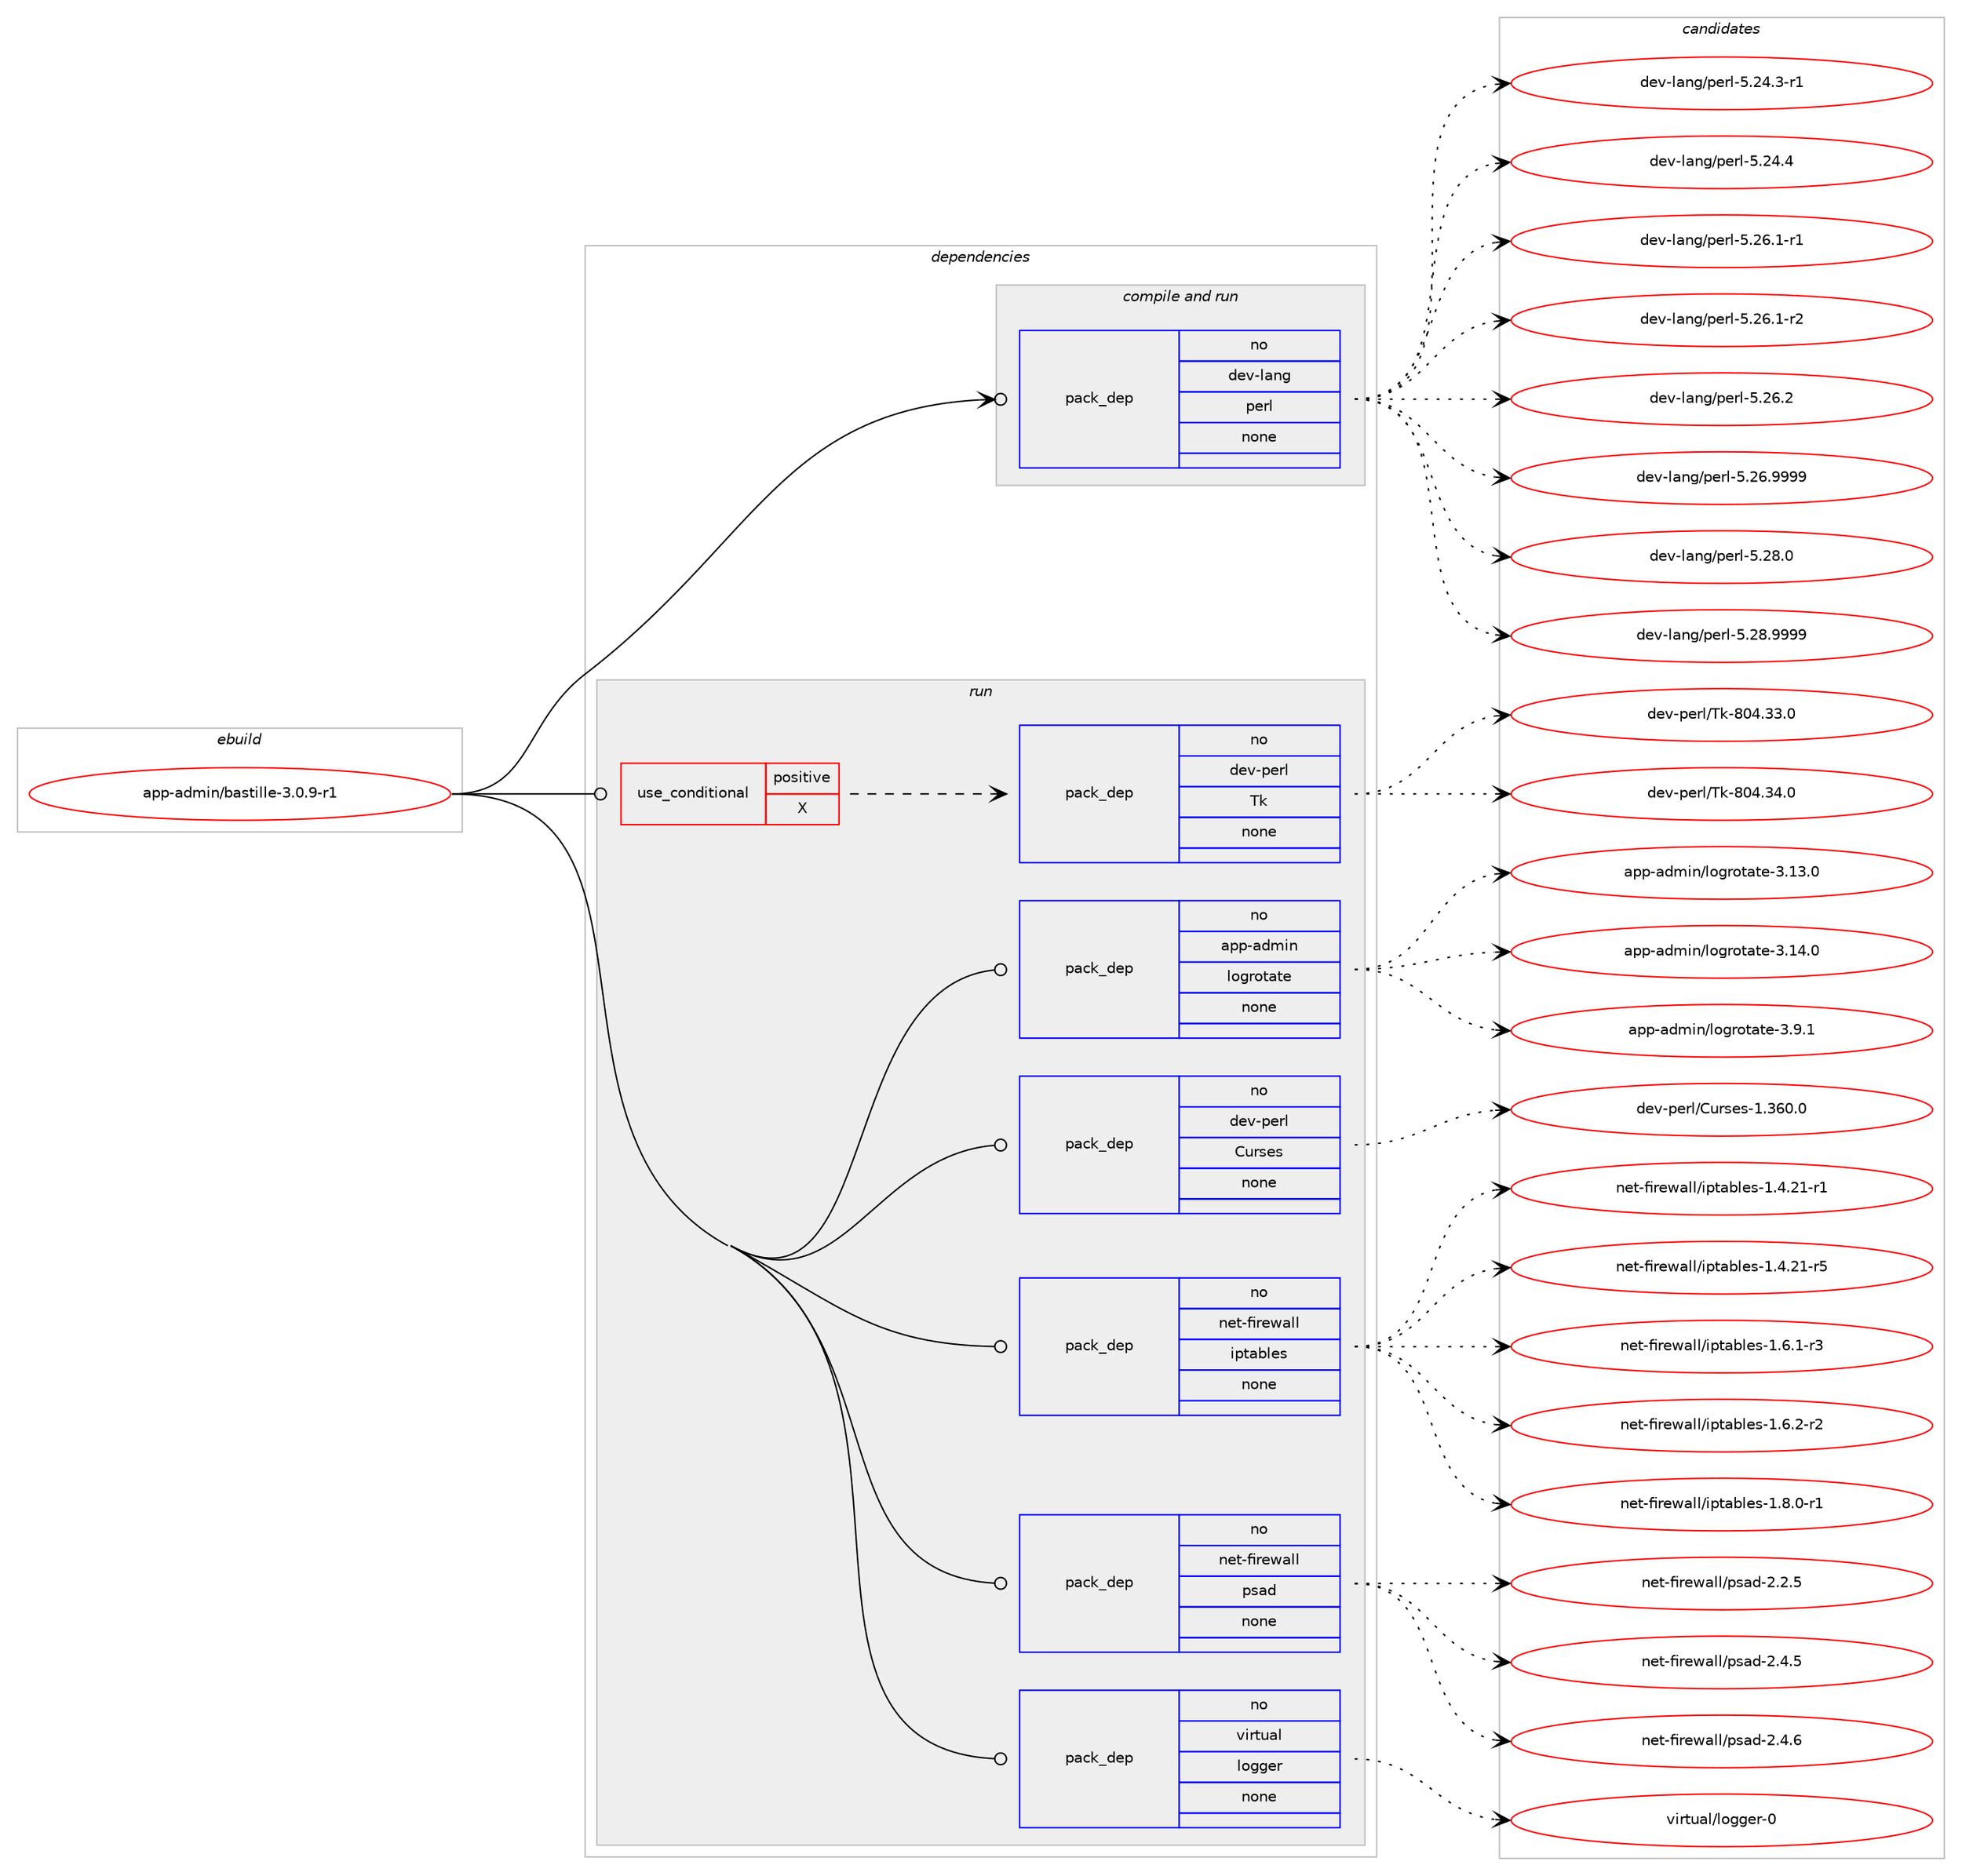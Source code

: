 digraph prolog {

# *************
# Graph options
# *************

newrank=true;
concentrate=true;
compound=true;
graph [rankdir=LR,fontname=Helvetica,fontsize=10,ranksep=1.5];#, ranksep=2.5, nodesep=0.2];
edge  [arrowhead=vee];
node  [fontname=Helvetica,fontsize=10];

# **********
# The ebuild
# **********

subgraph cluster_leftcol {
color=gray;
rank=same;
label=<<i>ebuild</i>>;
id [label="app-admin/bastille-3.0.9-r1", color=red, width=4, href="../app-admin/bastille-3.0.9-r1.svg"];
}

# ****************
# The dependencies
# ****************

subgraph cluster_midcol {
color=gray;
label=<<i>dependencies</i>>;
subgraph cluster_compile {
fillcolor="#eeeeee";
style=filled;
label=<<i>compile</i>>;
}
subgraph cluster_compileandrun {
fillcolor="#eeeeee";
style=filled;
label=<<i>compile and run</i>>;
subgraph pack312 {
dependency372 [label=<<TABLE BORDER="0" CELLBORDER="1" CELLSPACING="0" CELLPADDING="4" WIDTH="220"><TR><TD ROWSPAN="6" CELLPADDING="30">pack_dep</TD></TR><TR><TD WIDTH="110">no</TD></TR><TR><TD>dev-lang</TD></TR><TR><TD>perl</TD></TR><TR><TD>none</TD></TR><TR><TD></TD></TR></TABLE>>, shape=none, color=blue];
}
id:e -> dependency372:w [weight=20,style="solid",arrowhead="odotvee"];
}
subgraph cluster_run {
fillcolor="#eeeeee";
style=filled;
label=<<i>run</i>>;
subgraph cond55 {
dependency373 [label=<<TABLE BORDER="0" CELLBORDER="1" CELLSPACING="0" CELLPADDING="4"><TR><TD ROWSPAN="3" CELLPADDING="10">use_conditional</TD></TR><TR><TD>positive</TD></TR><TR><TD>X</TD></TR></TABLE>>, shape=none, color=red];
subgraph pack313 {
dependency374 [label=<<TABLE BORDER="0" CELLBORDER="1" CELLSPACING="0" CELLPADDING="4" WIDTH="220"><TR><TD ROWSPAN="6" CELLPADDING="30">pack_dep</TD></TR><TR><TD WIDTH="110">no</TD></TR><TR><TD>dev-perl</TD></TR><TR><TD>Tk</TD></TR><TR><TD>none</TD></TR><TR><TD></TD></TR></TABLE>>, shape=none, color=blue];
}
dependency373:e -> dependency374:w [weight=20,style="dashed",arrowhead="vee"];
}
id:e -> dependency373:w [weight=20,style="solid",arrowhead="odot"];
subgraph pack314 {
dependency375 [label=<<TABLE BORDER="0" CELLBORDER="1" CELLSPACING="0" CELLPADDING="4" WIDTH="220"><TR><TD ROWSPAN="6" CELLPADDING="30">pack_dep</TD></TR><TR><TD WIDTH="110">no</TD></TR><TR><TD>app-admin</TD></TR><TR><TD>logrotate</TD></TR><TR><TD>none</TD></TR><TR><TD></TD></TR></TABLE>>, shape=none, color=blue];
}
id:e -> dependency375:w [weight=20,style="solid",arrowhead="odot"];
subgraph pack315 {
dependency376 [label=<<TABLE BORDER="0" CELLBORDER="1" CELLSPACING="0" CELLPADDING="4" WIDTH="220"><TR><TD ROWSPAN="6" CELLPADDING="30">pack_dep</TD></TR><TR><TD WIDTH="110">no</TD></TR><TR><TD>dev-perl</TD></TR><TR><TD>Curses</TD></TR><TR><TD>none</TD></TR><TR><TD></TD></TR></TABLE>>, shape=none, color=blue];
}
id:e -> dependency376:w [weight=20,style="solid",arrowhead="odot"];
subgraph pack316 {
dependency377 [label=<<TABLE BORDER="0" CELLBORDER="1" CELLSPACING="0" CELLPADDING="4" WIDTH="220"><TR><TD ROWSPAN="6" CELLPADDING="30">pack_dep</TD></TR><TR><TD WIDTH="110">no</TD></TR><TR><TD>net-firewall</TD></TR><TR><TD>iptables</TD></TR><TR><TD>none</TD></TR><TR><TD></TD></TR></TABLE>>, shape=none, color=blue];
}
id:e -> dependency377:w [weight=20,style="solid",arrowhead="odot"];
subgraph pack317 {
dependency378 [label=<<TABLE BORDER="0" CELLBORDER="1" CELLSPACING="0" CELLPADDING="4" WIDTH="220"><TR><TD ROWSPAN="6" CELLPADDING="30">pack_dep</TD></TR><TR><TD WIDTH="110">no</TD></TR><TR><TD>net-firewall</TD></TR><TR><TD>psad</TD></TR><TR><TD>none</TD></TR><TR><TD></TD></TR></TABLE>>, shape=none, color=blue];
}
id:e -> dependency378:w [weight=20,style="solid",arrowhead="odot"];
subgraph pack318 {
dependency379 [label=<<TABLE BORDER="0" CELLBORDER="1" CELLSPACING="0" CELLPADDING="4" WIDTH="220"><TR><TD ROWSPAN="6" CELLPADDING="30">pack_dep</TD></TR><TR><TD WIDTH="110">no</TD></TR><TR><TD>virtual</TD></TR><TR><TD>logger</TD></TR><TR><TD>none</TD></TR><TR><TD></TD></TR></TABLE>>, shape=none, color=blue];
}
id:e -> dependency379:w [weight=20,style="solid",arrowhead="odot"];
}
}

# **************
# The candidates
# **************

subgraph cluster_choices {
rank=same;
color=gray;
label=<<i>candidates</i>>;

subgraph choice312 {
color=black;
nodesep=1;
choice100101118451089711010347112101114108455346505246514511449 [label="dev-lang/perl-5.24.3-r1", color=red, width=4,href="../dev-lang/perl-5.24.3-r1.svg"];
choice10010111845108971101034711210111410845534650524652 [label="dev-lang/perl-5.24.4", color=red, width=4,href="../dev-lang/perl-5.24.4.svg"];
choice100101118451089711010347112101114108455346505446494511449 [label="dev-lang/perl-5.26.1-r1", color=red, width=4,href="../dev-lang/perl-5.26.1-r1.svg"];
choice100101118451089711010347112101114108455346505446494511450 [label="dev-lang/perl-5.26.1-r2", color=red, width=4,href="../dev-lang/perl-5.26.1-r2.svg"];
choice10010111845108971101034711210111410845534650544650 [label="dev-lang/perl-5.26.2", color=red, width=4,href="../dev-lang/perl-5.26.2.svg"];
choice10010111845108971101034711210111410845534650544657575757 [label="dev-lang/perl-5.26.9999", color=red, width=4,href="../dev-lang/perl-5.26.9999.svg"];
choice10010111845108971101034711210111410845534650564648 [label="dev-lang/perl-5.28.0", color=red, width=4,href="../dev-lang/perl-5.28.0.svg"];
choice10010111845108971101034711210111410845534650564657575757 [label="dev-lang/perl-5.28.9999", color=red, width=4,href="../dev-lang/perl-5.28.9999.svg"];
dependency372:e -> choice100101118451089711010347112101114108455346505246514511449:w [style=dotted,weight="100"];
dependency372:e -> choice10010111845108971101034711210111410845534650524652:w [style=dotted,weight="100"];
dependency372:e -> choice100101118451089711010347112101114108455346505446494511449:w [style=dotted,weight="100"];
dependency372:e -> choice100101118451089711010347112101114108455346505446494511450:w [style=dotted,weight="100"];
dependency372:e -> choice10010111845108971101034711210111410845534650544650:w [style=dotted,weight="100"];
dependency372:e -> choice10010111845108971101034711210111410845534650544657575757:w [style=dotted,weight="100"];
dependency372:e -> choice10010111845108971101034711210111410845534650564648:w [style=dotted,weight="100"];
dependency372:e -> choice10010111845108971101034711210111410845534650564657575757:w [style=dotted,weight="100"];
}
subgraph choice313 {
color=black;
nodesep=1;
choice100101118451121011141084784107455648524651514648 [label="dev-perl/Tk-804.33.0", color=red, width=4,href="../dev-perl/Tk-804.33.0.svg"];
choice100101118451121011141084784107455648524651524648 [label="dev-perl/Tk-804.34.0", color=red, width=4,href="../dev-perl/Tk-804.34.0.svg"];
dependency374:e -> choice100101118451121011141084784107455648524651514648:w [style=dotted,weight="100"];
dependency374:e -> choice100101118451121011141084784107455648524651524648:w [style=dotted,weight="100"];
}
subgraph choice314 {
color=black;
nodesep=1;
choice971121124597100109105110471081111031141111169711610145514649514648 [label="app-admin/logrotate-3.13.0", color=red, width=4,href="../app-admin/logrotate-3.13.0.svg"];
choice971121124597100109105110471081111031141111169711610145514649524648 [label="app-admin/logrotate-3.14.0", color=red, width=4,href="../app-admin/logrotate-3.14.0.svg"];
choice9711211245971001091051104710811110311411111697116101455146574649 [label="app-admin/logrotate-3.9.1", color=red, width=4,href="../app-admin/logrotate-3.9.1.svg"];
dependency375:e -> choice971121124597100109105110471081111031141111169711610145514649514648:w [style=dotted,weight="100"];
dependency375:e -> choice971121124597100109105110471081111031141111169711610145514649524648:w [style=dotted,weight="100"];
dependency375:e -> choice9711211245971001091051104710811110311411111697116101455146574649:w [style=dotted,weight="100"];
}
subgraph choice315 {
color=black;
nodesep=1;
choice1001011184511210111410847671171141151011154549465154484648 [label="dev-perl/Curses-1.360.0", color=red, width=4,href="../dev-perl/Curses-1.360.0.svg"];
dependency376:e -> choice1001011184511210111410847671171141151011154549465154484648:w [style=dotted,weight="100"];
}
subgraph choice316 {
color=black;
nodesep=1;
choice1101011164510210511410111997108108471051121169798108101115454946524650494511449 [label="net-firewall/iptables-1.4.21-r1", color=red, width=4,href="../net-firewall/iptables-1.4.21-r1.svg"];
choice1101011164510210511410111997108108471051121169798108101115454946524650494511453 [label="net-firewall/iptables-1.4.21-r5", color=red, width=4,href="../net-firewall/iptables-1.4.21-r5.svg"];
choice11010111645102105114101119971081084710511211697981081011154549465446494511451 [label="net-firewall/iptables-1.6.1-r3", color=red, width=4,href="../net-firewall/iptables-1.6.1-r3.svg"];
choice11010111645102105114101119971081084710511211697981081011154549465446504511450 [label="net-firewall/iptables-1.6.2-r2", color=red, width=4,href="../net-firewall/iptables-1.6.2-r2.svg"];
choice11010111645102105114101119971081084710511211697981081011154549465646484511449 [label="net-firewall/iptables-1.8.0-r1", color=red, width=4,href="../net-firewall/iptables-1.8.0-r1.svg"];
dependency377:e -> choice1101011164510210511410111997108108471051121169798108101115454946524650494511449:w [style=dotted,weight="100"];
dependency377:e -> choice1101011164510210511410111997108108471051121169798108101115454946524650494511453:w [style=dotted,weight="100"];
dependency377:e -> choice11010111645102105114101119971081084710511211697981081011154549465446494511451:w [style=dotted,weight="100"];
dependency377:e -> choice11010111645102105114101119971081084710511211697981081011154549465446504511450:w [style=dotted,weight="100"];
dependency377:e -> choice11010111645102105114101119971081084710511211697981081011154549465646484511449:w [style=dotted,weight="100"];
}
subgraph choice317 {
color=black;
nodesep=1;
choice11010111645102105114101119971081084711211597100455046504653 [label="net-firewall/psad-2.2.5", color=red, width=4,href="../net-firewall/psad-2.2.5.svg"];
choice11010111645102105114101119971081084711211597100455046524653 [label="net-firewall/psad-2.4.5", color=red, width=4,href="../net-firewall/psad-2.4.5.svg"];
choice11010111645102105114101119971081084711211597100455046524654 [label="net-firewall/psad-2.4.6", color=red, width=4,href="../net-firewall/psad-2.4.6.svg"];
dependency378:e -> choice11010111645102105114101119971081084711211597100455046504653:w [style=dotted,weight="100"];
dependency378:e -> choice11010111645102105114101119971081084711211597100455046524653:w [style=dotted,weight="100"];
dependency378:e -> choice11010111645102105114101119971081084711211597100455046524654:w [style=dotted,weight="100"];
}
subgraph choice318 {
color=black;
nodesep=1;
choice11810511411611797108471081111031031011144548 [label="virtual/logger-0", color=red, width=4,href="../virtual/logger-0.svg"];
dependency379:e -> choice11810511411611797108471081111031031011144548:w [style=dotted,weight="100"];
}
}

}
